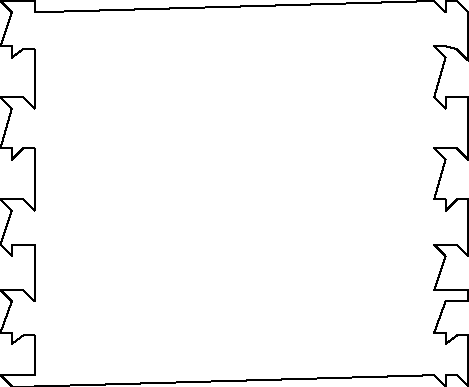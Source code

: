 unitsize(0.001cm);
// 44436.2
draw((8375,4700)--(8175,4900));
draw((8175,4900)--(8375,4900));
draw((8375,4900)--(8575,4900));
draw((8575,4900)--(8775,4900));
draw((8775,4900)--(8775,5400));
draw((8775,5400)--(8775,5600));
draw((8775,5600)--(8575,5600));
draw((8575,5600)--(8375,5450));
draw((8375,5450)--(8375,5650));
draw((8375,5650)--(8175,5650));
draw((8175,5650)--(8375,6200));
draw((8375,6200)--(8175,6400));
draw((8175,6400)--(8375,6400));
draw((8375,6400)--(8575,6400));
draw((8575,6400)--(8775,6200));
draw((8775,6200)--(8775,6400));
draw((8775,6400)--(8775,7000));
draw((8775,7000)--(8775,7200));
draw((8775,7200)--(8575,7200));
draw((8575,7200)--(8375,7200));
draw((8375,7200)--(8375,7000));
draw((8375,7000)--(8175,7200));
draw((8175,7200)--(8375,7800));
draw((8375,7800)--(8175,8000));
draw((8175,8000)--(8375,8000));
draw((8375,8000)--(8575,8000));
draw((8575,8000)--(8775,7800));
draw((8775,7800)--(8775,8000));
draw((8775,8000)--(8775,8700));
draw((8775,8700)--(8775,8900));
draw((8775,8900)--(8575,8900));
draw((8575,8900)--(8375,8700));
draw((8375,8700)--(8375,8900));
draw((8375,8900)--(8175,8900));
draw((8175,8900)--(8375,9600));
draw((8375,9600)--(8175,9800));
draw((8175,9800)--(8375,9800));
draw((8375,9800)--(8575,9800));
draw((8575,9800)--(8775,9600));
draw((8775,9600)--(8775,9800));
draw((8775,9800)--(8775,10450));
draw((8775,10450)--(8775,10650));
draw((8775,10650)--(8575,10650));
draw((8575,10650)--(8375,10500));
draw((8375,10500)--(8375,10700));
draw((8375,10700)--(8175,10700));
draw((8175,10700)--(8375,11300));
draw((8375,11300)--(8175,11500));
draw((8175,11500)--(8375,11500));
draw((8375,11500)--(8575,11500));
draw((8575,11500)--(8775,11500));
draw((8775,11500)--(8775,11300));
draw((8775,11300)--(15825,11500));
draw((15825,11500)--(16025,11300));
draw((16025,11300)--(16025,11500));
draw((16025,11500)--(16225,11500));
draw((16225,11500)--(16425,11300));
draw((16425,11300)--(16425,10650));
draw((16425,10650)--(16425,10450));
draw((16425,10450)--(16225,10650));
draw((16225,10650)--(16025,10700));
draw((16025,10700)--(15825,10700));
draw((15825,10700)--(16025,10500));
draw((16025,10500)--(15825,9800));
draw((15825,9800)--(16025,9600));
draw((16025,9600)--(16025,9800));
draw((16025,9800)--(16225,9800));
draw((16225,9800)--(16425,9800));
draw((16425,9800)--(16425,9600));
draw((16425,9600)--(16425,8900));
draw((16425,8900)--(16425,8700));
draw((16425,8700)--(16225,8900));
draw((16225,8900)--(16025,8900));
draw((16025,8900)--(15825,8900));
draw((15825,8900)--(16025,8700));
draw((16025,8700)--(15825,8000));
draw((15825,8000)--(16025,8000));
draw((16025,8000)--(16025,7800));
draw((16025,7800)--(16225,8000));
draw((16225,8000)--(16425,8000));
draw((16425,8000)--(16425,7800));
draw((16425,7800)--(16425,7200));
draw((16425,7200)--(16425,7000));
draw((16425,7000)--(16225,7200));
draw((16225,7200)--(16025,7200));
draw((16025,7200)--(15825,7200));
draw((15825,7200)--(16025,7000));
draw((16025,7000)--(15825,6400));
draw((15825,6400)--(16025,6400));
draw((16025,6400)--(16225,6400));
draw((16225,6400)--(16425,6400));
draw((16425,6400)--(16425,6200));
draw((16425,6200)--(16025,6200));
draw((16025,6200)--(15825,5650));
draw((15825,5650)--(16025,5650));
draw((16025,5650)--(16025,5450));
draw((16025,5450)--(16225,5600));
draw((16225,5600)--(16425,5600));
draw((16425,5600)--(16425,5400));
draw((16425,5400)--(16425,4900));
draw((16425,4900)--(16425,4700));
draw((16425,4700)--(16225,4900));
draw((16225,4900)--(16025,4900));
draw((16025,4900)--(16025,4700));
draw((16025,4700)--(15825,4900));
draw((15825,4900)--(8775,4700));
draw((8775,4700)--(8375,4700));
